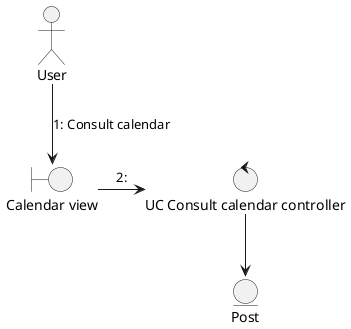 @startuml Consultar Calendario
actor User as User

boundary "Calendar view" as view
control "UC Consult calendar controller" as controller
entity Post as P
User --> view : "1: Consult calendar" 
view-r->controller : "2:"
controller-->P 
@enduml